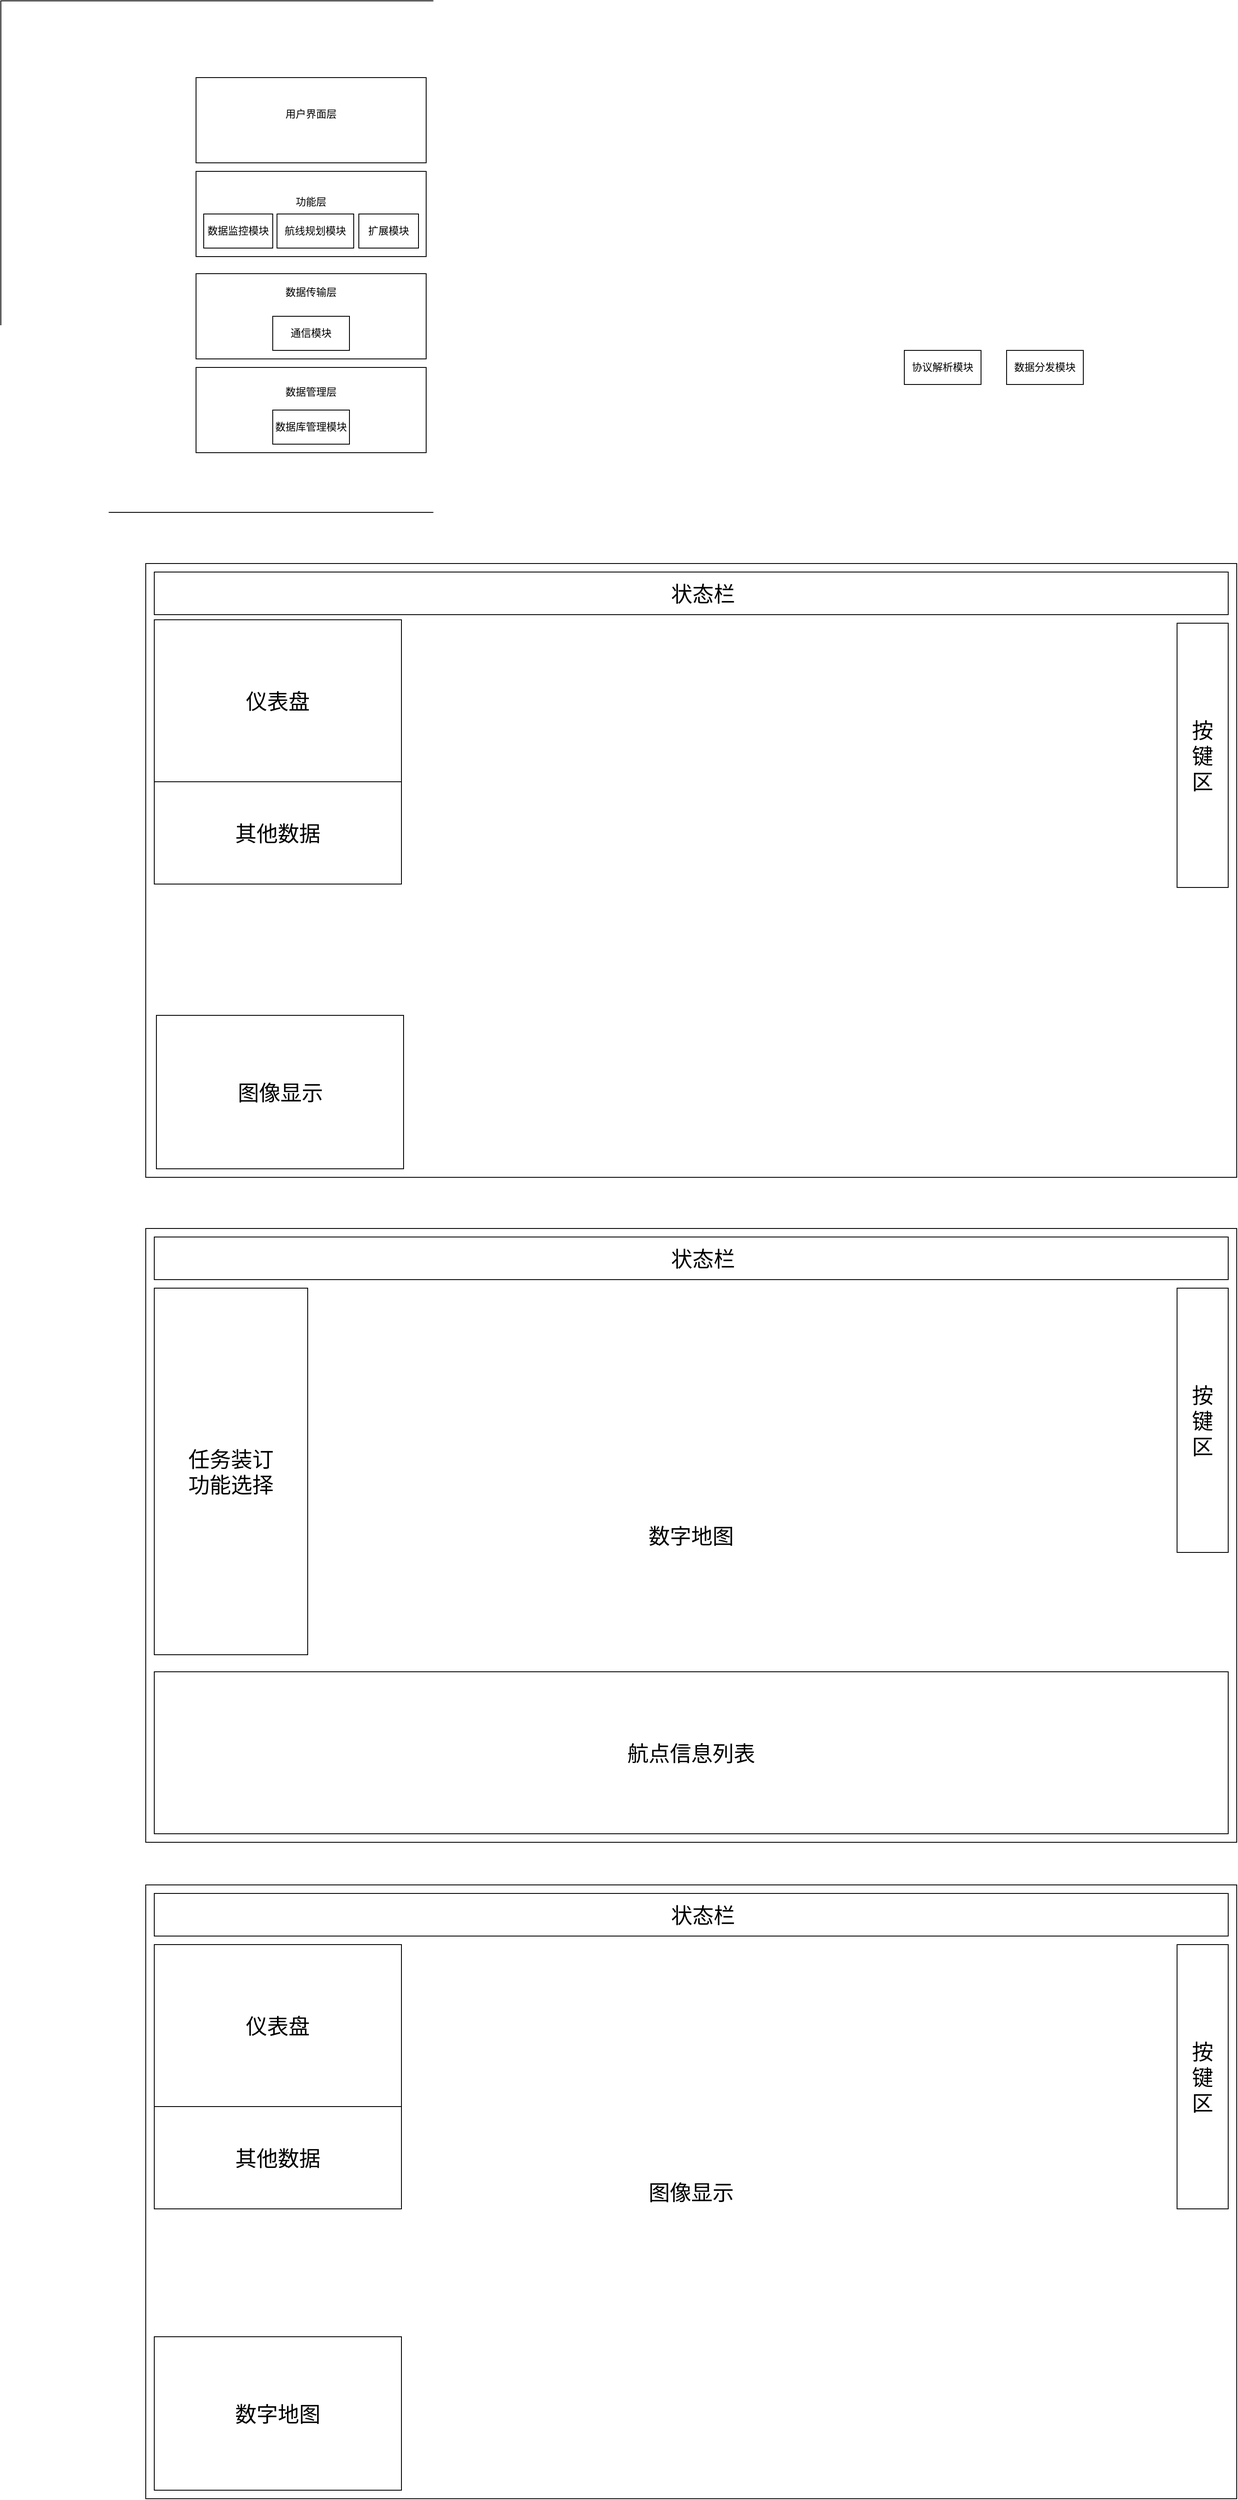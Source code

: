 <mxfile version="14.5.7" type="github">
  <diagram id="XL6aL3diKBtOu2nn48kT" name="Page-1">
    <mxGraphModel dx="1422" dy="794" grid="1" gridSize="10" guides="1" tooltips="1" connect="1" arrows="1" fold="1" page="1" pageScale="1" pageWidth="827" pageHeight="1169" math="0" shadow="0">
      <root>
        <mxCell id="0" />
        <mxCell id="1" parent="0" />
        <mxCell id="3zyboHyzZbom233ZzuhM-11" value="" style="rounded=0;whiteSpace=wrap;html=1;" parent="1" vertex="1">
          <mxGeometry x="60" y="170" width="710" height="600" as="geometry" />
        </mxCell>
        <mxCell id="3zyboHyzZbom233ZzuhM-9" value="数据管理层&lt;br&gt;&lt;br&gt;&lt;br&gt;&lt;br&gt;" style="rounded=0;whiteSpace=wrap;html=1;" parent="1" vertex="1">
          <mxGeometry x="289" y="600" width="270" height="100" as="geometry" />
        </mxCell>
        <mxCell id="3zyboHyzZbom233ZzuhM-5" value="功能层&lt;br&gt;&lt;br&gt;&lt;br&gt;" style="rounded=0;whiteSpace=wrap;html=1;" parent="1" vertex="1">
          <mxGeometry x="289" y="370" width="270" height="100" as="geometry" />
        </mxCell>
        <mxCell id="3zyboHyzZbom233ZzuhM-1" value="数据传输层&lt;br&gt;&lt;br&gt;&lt;br&gt;&lt;br&gt;&lt;br&gt;" style="rounded=0;whiteSpace=wrap;html=1;" parent="1" vertex="1">
          <mxGeometry x="289" y="490" width="270" height="100" as="geometry" />
        </mxCell>
        <mxCell id="3zyboHyzZbom233ZzuhM-2" value="数据库管理模块" style="rounded=0;whiteSpace=wrap;html=1;" parent="1" vertex="1">
          <mxGeometry x="379" y="650" width="90" height="40" as="geometry" />
        </mxCell>
        <mxCell id="3zyboHyzZbom233ZzuhM-3" value="数据分发模块" style="rounded=0;whiteSpace=wrap;html=1;" parent="1" vertex="1">
          <mxGeometry x="1240" y="580" width="90" height="40" as="geometry" />
        </mxCell>
        <mxCell id="3zyboHyzZbom233ZzuhM-4" value="数据监控模块" style="rounded=0;whiteSpace=wrap;html=1;" parent="1" vertex="1">
          <mxGeometry x="298" y="420" width="81" height="40" as="geometry" />
        </mxCell>
        <mxCell id="3zyboHyzZbom233ZzuhM-6" value="航线规划模块" style="rounded=0;whiteSpace=wrap;html=1;" parent="1" vertex="1">
          <mxGeometry x="384" y="420" width="90" height="40" as="geometry" />
        </mxCell>
        <mxCell id="3zyboHyzZbom233ZzuhM-7" value="协议解析模块" style="rounded=0;whiteSpace=wrap;html=1;" parent="1" vertex="1">
          <mxGeometry x="1120" y="580" width="90" height="40" as="geometry" />
        </mxCell>
        <mxCell id="3zyboHyzZbom233ZzuhM-8" value="通信模块" style="rounded=0;whiteSpace=wrap;html=1;" parent="1" vertex="1">
          <mxGeometry x="379" y="540" width="90" height="40" as="geometry" />
        </mxCell>
        <mxCell id="3zyboHyzZbom233ZzuhM-10" value="扩展模块" style="rounded=0;whiteSpace=wrap;html=1;" parent="1" vertex="1">
          <mxGeometry x="480" y="420" width="70" height="40" as="geometry" />
        </mxCell>
        <mxCell id="6aZpRVK1wGklk4xLISPi-1" value="" style="rounded=0;whiteSpace=wrap;html=1;" parent="1" vertex="1">
          <mxGeometry x="230" y="830" width="1280" height="720" as="geometry" />
        </mxCell>
        <mxCell id="6aZpRVK1wGklk4xLISPi-2" value="&amp;nbsp; &amp;nbsp; 状态栏" style="rounded=0;whiteSpace=wrap;html=1;fontSize=25;align=center;" parent="1" vertex="1">
          <mxGeometry x="240" y="840" width="1260" height="50" as="geometry" />
        </mxCell>
        <mxCell id="6aZpRVK1wGklk4xLISPi-7" value="按&lt;br&gt;键&lt;br&gt;区" style="rounded=0;whiteSpace=wrap;html=1;fontSize=25;" parent="1" vertex="1">
          <mxGeometry x="1440" y="900" width="60" height="310" as="geometry" />
        </mxCell>
        <mxCell id="6aZpRVK1wGklk4xLISPi-8" value="仪表盘" style="rounded=0;whiteSpace=wrap;html=1;fontSize=25;" parent="1" vertex="1">
          <mxGeometry x="240" y="896" width="290" height="190" as="geometry" />
        </mxCell>
        <mxCell id="6aZpRVK1wGklk4xLISPi-9" value="其他数据" style="rounded=0;whiteSpace=wrap;html=1;fontSize=25;" parent="1" vertex="1">
          <mxGeometry x="240" y="1086" width="290" height="120" as="geometry" />
        </mxCell>
        <mxCell id="6aZpRVK1wGklk4xLISPi-10" value="图像显示" style="rounded=0;whiteSpace=wrap;html=1;fontSize=25;" parent="1" vertex="1">
          <mxGeometry x="242.5" y="1360" width="290" height="180" as="geometry" />
        </mxCell>
        <mxCell id="6aZpRVK1wGklk4xLISPi-11" value="&lt;font style=&quot;font-size: 25px&quot;&gt;数字地图&lt;/font&gt;" style="rounded=0;whiteSpace=wrap;html=1;" parent="1" vertex="1">
          <mxGeometry x="230" y="1610" width="1280" height="720" as="geometry" />
        </mxCell>
        <mxCell id="6aZpRVK1wGklk4xLISPi-12" value="&amp;nbsp; &amp;nbsp; 状态栏" style="rounded=0;whiteSpace=wrap;html=1;fontSize=25;align=center;" parent="1" vertex="1">
          <mxGeometry x="240" y="1620" width="1260" height="50" as="geometry" />
        </mxCell>
        <mxCell id="6aZpRVK1wGklk4xLISPi-13" value="按&lt;br&gt;键&lt;br&gt;区" style="rounded=0;whiteSpace=wrap;html=1;fontSize=25;" parent="1" vertex="1">
          <mxGeometry x="1440" y="1680" width="60" height="310" as="geometry" />
        </mxCell>
        <mxCell id="6aZpRVK1wGklk4xLISPi-14" value="航点信息列表" style="rounded=0;whiteSpace=wrap;html=1;fontSize=25;" parent="1" vertex="1">
          <mxGeometry x="240" y="2130" width="1260" height="190" as="geometry" />
        </mxCell>
        <mxCell id="6aZpRVK1wGklk4xLISPi-15" value="任务装订&lt;br&gt;功能选择" style="rounded=0;whiteSpace=wrap;html=1;fontSize=25;" parent="1" vertex="1">
          <mxGeometry x="240" y="1680" width="180" height="430" as="geometry" />
        </mxCell>
        <mxCell id="6aZpRVK1wGklk4xLISPi-16" value="&lt;font style=&quot;font-size: 25px&quot;&gt;图像显示&lt;/font&gt;" style="rounded=0;whiteSpace=wrap;html=1;" parent="1" vertex="1">
          <mxGeometry x="230" y="2380" width="1280" height="720" as="geometry" />
        </mxCell>
        <mxCell id="6aZpRVK1wGklk4xLISPi-17" value="数字地图" style="rounded=0;whiteSpace=wrap;html=1;fontSize=25;" parent="1" vertex="1">
          <mxGeometry x="240" y="2910" width="290" height="180" as="geometry" />
        </mxCell>
        <mxCell id="6aZpRVK1wGklk4xLISPi-18" value="&amp;nbsp; &amp;nbsp; 状态栏" style="rounded=0;whiteSpace=wrap;html=1;fontSize=25;align=center;" parent="1" vertex="1">
          <mxGeometry x="240" y="2390" width="1260" height="50" as="geometry" />
        </mxCell>
        <mxCell id="6aZpRVK1wGklk4xLISPi-19" value="按&lt;br&gt;键&lt;br&gt;区" style="rounded=0;whiteSpace=wrap;html=1;fontSize=25;" parent="1" vertex="1">
          <mxGeometry x="1440" y="2450" width="60" height="310" as="geometry" />
        </mxCell>
        <mxCell id="6aZpRVK1wGklk4xLISPi-20" value="仪表盘" style="rounded=0;whiteSpace=wrap;html=1;fontSize=25;" parent="1" vertex="1">
          <mxGeometry x="240" y="2450" width="290" height="190" as="geometry" />
        </mxCell>
        <mxCell id="6aZpRVK1wGklk4xLISPi-21" value="其他数据" style="rounded=0;whiteSpace=wrap;html=1;fontSize=25;" parent="1" vertex="1">
          <mxGeometry x="240" y="2640" width="290" height="120" as="geometry" />
        </mxCell>
        <mxCell id="7bwwpkhhdbi9v0hprMws-1" value="用户界面层&lt;br&gt;&lt;br&gt;" style="rounded=0;whiteSpace=wrap;html=1;" vertex="1" parent="1">
          <mxGeometry x="289" y="260" width="270" height="100" as="geometry" />
        </mxCell>
      </root>
    </mxGraphModel>
  </diagram>
</mxfile>
